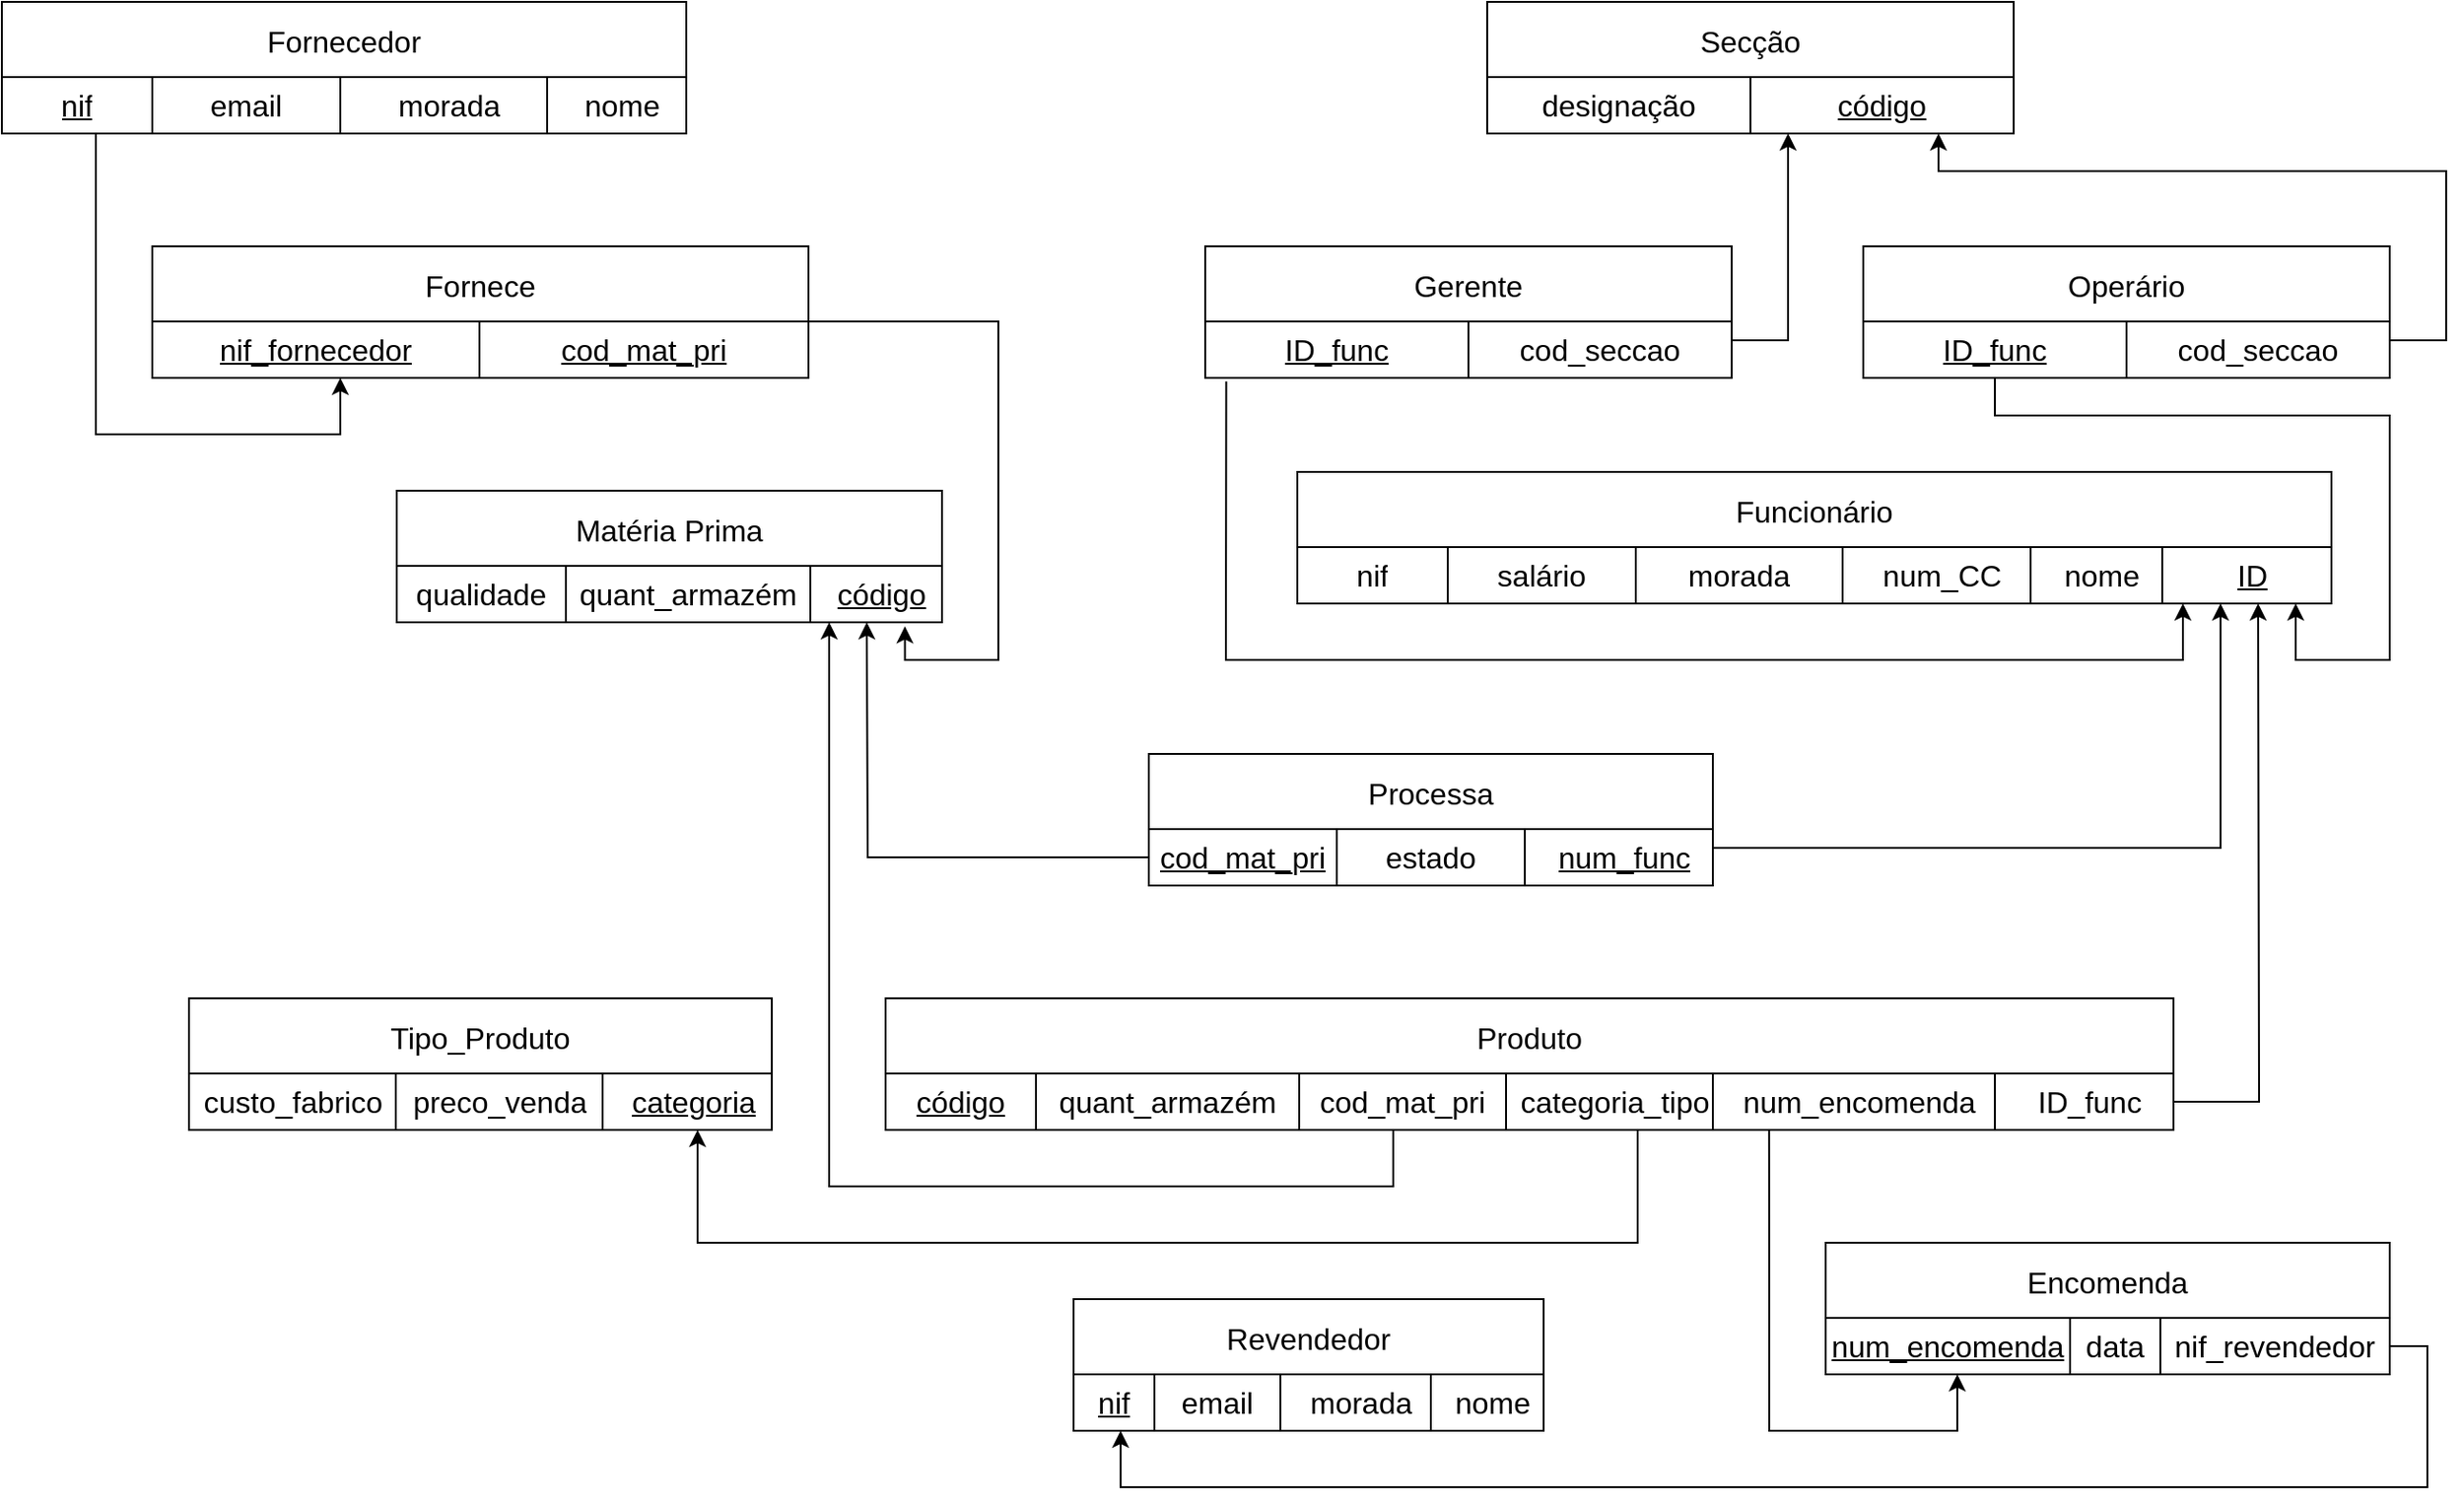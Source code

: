 <mxfile version="21.1.2" type="device">
  <diagram name="Page-1" id="90a13364-a465-7bf4-72fc-28e22215d7a0">
    <mxGraphModel dx="1909" dy="1189" grid="1" gridSize="10" guides="1" tooltips="1" connect="1" arrows="1" fold="1" page="1" pageScale="1.5" pageWidth="1169" pageHeight="826" background="#ffffff" math="0" shadow="0">
      <root>
        <mxCell id="0" style=";html=1;" />
        <mxCell id="1" style=";html=1;" parent="0" />
        <mxCell id="JYWfzIlgHDYgauxIaSez-1" value="Fornecedor" style="shape=table;startSize=40;container=1;collapsible=0;childLayout=tableLayout;fixedRows=1;rowLines=0;fontStyle=0;strokeColor=default;fontSize=16;" parent="1" vertex="1">
          <mxGeometry x="120" y="70" width="364" height="70" as="geometry" />
        </mxCell>
        <mxCell id="JYWfzIlgHDYgauxIaSez-2" value="" style="shape=tableRow;horizontal=0;startSize=0;swimlaneHead=0;swimlaneBody=0;top=0;left=0;bottom=0;right=0;collapsible=0;dropTarget=0;fillColor=none;points=[[0,0.5],[1,0.5]];portConstraint=eastwest;strokeColor=inherit;fontSize=16;" parent="JYWfzIlgHDYgauxIaSez-1" vertex="1">
          <mxGeometry y="40" width="364" height="30" as="geometry" />
        </mxCell>
        <mxCell id="pu5xrx0_DN7eYfLpeFKv-1" value="&lt;u&gt;nif&lt;/u&gt;" style="shape=partialRectangle;html=1;whiteSpace=wrap;connectable=0;fillColor=none;top=0;left=0;bottom=0;right=0;overflow=hidden;pointerEvents=1;strokeColor=inherit;fontSize=16;align=center;" parent="JYWfzIlgHDYgauxIaSez-2" vertex="1">
          <mxGeometry width="80" height="30" as="geometry">
            <mxRectangle width="80" height="30" as="alternateBounds" />
          </mxGeometry>
        </mxCell>
        <mxCell id="JYWfzIlgHDYgauxIaSez-3" value="email" style="shape=partialRectangle;html=1;whiteSpace=wrap;connectable=0;fillColor=none;top=0;left=0;bottom=0;right=0;overflow=hidden;pointerEvents=1;strokeColor=inherit;fontSize=16;align=center;" parent="JYWfzIlgHDYgauxIaSez-2" vertex="1">
          <mxGeometry x="80" width="100" height="30" as="geometry">
            <mxRectangle width="100" height="30" as="alternateBounds" />
          </mxGeometry>
        </mxCell>
        <mxCell id="JYWfzIlgHDYgauxIaSez-4" value="morada" style="shape=partialRectangle;html=1;whiteSpace=wrap;connectable=0;fillColor=none;top=0;left=0;bottom=0;right=0;align=center;spacingLeft=6;overflow=hidden;strokeColor=inherit;fontSize=16;" parent="JYWfzIlgHDYgauxIaSez-2" vertex="1">
          <mxGeometry x="180" width="110" height="30" as="geometry">
            <mxRectangle width="110" height="30" as="alternateBounds" />
          </mxGeometry>
        </mxCell>
        <mxCell id="JYWfzIlgHDYgauxIaSez-5" value="&lt;div align=&quot;center&quot;&gt;nome&lt;/div&gt;" style="shape=partialRectangle;html=1;whiteSpace=wrap;connectable=0;fillColor=none;top=0;left=0;bottom=0;right=0;align=center;spacingLeft=6;overflow=hidden;strokeColor=inherit;fontSize=16;" parent="JYWfzIlgHDYgauxIaSez-2" vertex="1">
          <mxGeometry x="290" width="74" height="30" as="geometry">
            <mxRectangle width="74" height="30" as="alternateBounds" />
          </mxGeometry>
        </mxCell>
        <mxCell id="pu5xrx0_DN7eYfLpeFKv-2" value="Revendedor" style="shape=table;startSize=40;container=1;collapsible=0;childLayout=tableLayout;fixedRows=1;rowLines=0;fontStyle=0;strokeColor=default;fontSize=16;" parent="1" vertex="1">
          <mxGeometry x="690" y="760" width="250" height="70" as="geometry" />
        </mxCell>
        <mxCell id="pu5xrx0_DN7eYfLpeFKv-3" value="" style="shape=tableRow;horizontal=0;startSize=0;swimlaneHead=0;swimlaneBody=0;top=0;left=0;bottom=0;right=0;collapsible=0;dropTarget=0;fillColor=none;points=[[0,0.5],[1,0.5]];portConstraint=eastwest;strokeColor=inherit;fontSize=16;" parent="pu5xrx0_DN7eYfLpeFKv-2" vertex="1">
          <mxGeometry y="40" width="250" height="30" as="geometry" />
        </mxCell>
        <mxCell id="pu5xrx0_DN7eYfLpeFKv-4" value="&lt;u&gt;nif&lt;/u&gt;" style="shape=partialRectangle;html=1;whiteSpace=wrap;connectable=0;fillColor=none;top=0;left=0;bottom=0;right=0;overflow=hidden;pointerEvents=1;strokeColor=inherit;fontSize=16;align=center;" parent="pu5xrx0_DN7eYfLpeFKv-3" vertex="1">
          <mxGeometry width="43" height="30" as="geometry">
            <mxRectangle width="43" height="30" as="alternateBounds" />
          </mxGeometry>
        </mxCell>
        <mxCell id="pu5xrx0_DN7eYfLpeFKv-5" value="email" style="shape=partialRectangle;html=1;whiteSpace=wrap;connectable=0;fillColor=none;top=0;left=0;bottom=0;right=0;overflow=hidden;pointerEvents=1;strokeColor=inherit;fontSize=16;align=center;" parent="pu5xrx0_DN7eYfLpeFKv-3" vertex="1">
          <mxGeometry x="43" width="67" height="30" as="geometry">
            <mxRectangle width="67" height="30" as="alternateBounds" />
          </mxGeometry>
        </mxCell>
        <mxCell id="pu5xrx0_DN7eYfLpeFKv-6" value="morada" style="shape=partialRectangle;html=1;whiteSpace=wrap;connectable=0;fillColor=none;top=0;left=0;bottom=0;right=0;align=center;spacingLeft=6;overflow=hidden;strokeColor=inherit;fontSize=16;" parent="pu5xrx0_DN7eYfLpeFKv-3" vertex="1">
          <mxGeometry x="110" width="80" height="30" as="geometry">
            <mxRectangle width="80" height="30" as="alternateBounds" />
          </mxGeometry>
        </mxCell>
        <mxCell id="pu5xrx0_DN7eYfLpeFKv-7" value="nome" style="shape=partialRectangle;html=1;whiteSpace=wrap;connectable=0;fillColor=none;top=0;left=0;bottom=0;right=0;align=center;spacingLeft=6;overflow=hidden;strokeColor=inherit;fontSize=16;" parent="pu5xrx0_DN7eYfLpeFKv-3" vertex="1">
          <mxGeometry x="190" width="60" height="30" as="geometry">
            <mxRectangle width="60" height="30" as="alternateBounds" />
          </mxGeometry>
        </mxCell>
        <mxCell id="pu5xrx0_DN7eYfLpeFKv-8" value="Encomenda" style="shape=table;startSize=40;container=1;collapsible=0;childLayout=tableLayout;fixedRows=1;rowLines=0;fontStyle=0;strokeColor=default;fontSize=16;" parent="1" vertex="1">
          <mxGeometry x="1090" y="730" width="300" height="70" as="geometry" />
        </mxCell>
        <mxCell id="pu5xrx0_DN7eYfLpeFKv-9" value="" style="shape=tableRow;horizontal=0;startSize=0;swimlaneHead=0;swimlaneBody=0;top=0;left=0;bottom=0;right=0;collapsible=0;dropTarget=0;fillColor=none;points=[[0,0.5],[1,0.5]];portConstraint=eastwest;strokeColor=inherit;fontSize=16;" parent="pu5xrx0_DN7eYfLpeFKv-8" vertex="1">
          <mxGeometry y="40" width="300" height="30" as="geometry" />
        </mxCell>
        <mxCell id="pu5xrx0_DN7eYfLpeFKv-10" value="&lt;u&gt;num_encomenda&lt;/u&gt;" style="shape=partialRectangle;html=1;whiteSpace=wrap;connectable=0;fillColor=none;top=0;left=0;bottom=0;right=0;overflow=hidden;pointerEvents=1;strokeColor=inherit;fontSize=16;align=center;" parent="pu5xrx0_DN7eYfLpeFKv-9" vertex="1">
          <mxGeometry width="130" height="30" as="geometry">
            <mxRectangle width="130" height="30" as="alternateBounds" />
          </mxGeometry>
        </mxCell>
        <mxCell id="pu5xrx0_DN7eYfLpeFKv-11" value="data" style="shape=partialRectangle;html=1;whiteSpace=wrap;connectable=0;fillColor=none;top=0;left=0;bottom=0;right=0;overflow=hidden;pointerEvents=1;strokeColor=inherit;fontSize=16;align=center;" parent="pu5xrx0_DN7eYfLpeFKv-9" vertex="1">
          <mxGeometry x="130" width="48" height="30" as="geometry">
            <mxRectangle width="48" height="30" as="alternateBounds" />
          </mxGeometry>
        </mxCell>
        <mxCell id="pu5xrx0_DN7eYfLpeFKv-69" value="nif_revendedor" style="shape=partialRectangle;html=1;whiteSpace=wrap;connectable=0;fillColor=none;top=0;left=0;bottom=0;right=0;overflow=hidden;pointerEvents=1;strokeColor=inherit;fontSize=16;align=center;" parent="pu5xrx0_DN7eYfLpeFKv-9" vertex="1">
          <mxGeometry x="178" width="122" height="30" as="geometry">
            <mxRectangle width="122" height="30" as="alternateBounds" />
          </mxGeometry>
        </mxCell>
        <mxCell id="pu5xrx0_DN7eYfLpeFKv-21" value="Secção" style="shape=table;startSize=40;container=1;collapsible=0;childLayout=tableLayout;fixedRows=1;rowLines=0;fontStyle=0;strokeColor=default;fontSize=16;" parent="1" vertex="1">
          <mxGeometry x="910" y="70" width="280" height="70" as="geometry" />
        </mxCell>
        <mxCell id="pu5xrx0_DN7eYfLpeFKv-22" value="" style="shape=tableRow;horizontal=0;startSize=0;swimlaneHead=0;swimlaneBody=0;top=0;left=0;bottom=0;right=0;collapsible=0;dropTarget=0;fillColor=none;points=[[0,0.5],[1,0.5]];portConstraint=eastwest;strokeColor=inherit;fontSize=16;" parent="pu5xrx0_DN7eYfLpeFKv-21" vertex="1">
          <mxGeometry y="40" width="280" height="30" as="geometry" />
        </mxCell>
        <mxCell id="pu5xrx0_DN7eYfLpeFKv-23" value="designação" style="shape=partialRectangle;html=1;whiteSpace=wrap;connectable=0;fillColor=none;top=0;left=0;bottom=0;right=0;overflow=hidden;pointerEvents=1;strokeColor=inherit;fontSize=16;align=center;" parent="pu5xrx0_DN7eYfLpeFKv-22" vertex="1">
          <mxGeometry width="140" height="30" as="geometry">
            <mxRectangle width="140" height="30" as="alternateBounds" />
          </mxGeometry>
        </mxCell>
        <mxCell id="pu5xrx0_DN7eYfLpeFKv-24" value="&lt;u&gt;código&lt;/u&gt;" style="shape=partialRectangle;html=1;whiteSpace=wrap;connectable=0;fillColor=none;top=0;left=0;bottom=0;right=0;overflow=hidden;pointerEvents=1;strokeColor=inherit;fontSize=16;align=center;" parent="pu5xrx0_DN7eYfLpeFKv-22" vertex="1">
          <mxGeometry x="140" width="140" height="30" as="geometry">
            <mxRectangle width="140" height="30" as="alternateBounds" />
          </mxGeometry>
        </mxCell>
        <mxCell id="pu5xrx0_DN7eYfLpeFKv-32" value="Funcionário" style="shape=table;startSize=40;container=1;collapsible=0;childLayout=tableLayout;fixedRows=1;rowLines=0;fontStyle=0;strokeColor=default;fontSize=16;" parent="1" vertex="1">
          <mxGeometry x="809" y="320" width="550" height="70" as="geometry" />
        </mxCell>
        <mxCell id="pu5xrx0_DN7eYfLpeFKv-33" value="" style="shape=tableRow;horizontal=0;startSize=0;swimlaneHead=0;swimlaneBody=0;top=0;left=0;bottom=0;right=0;collapsible=0;dropTarget=0;fillColor=none;points=[[0,0.5],[1,0.5]];portConstraint=eastwest;strokeColor=inherit;fontSize=16;" parent="pu5xrx0_DN7eYfLpeFKv-32" vertex="1">
          <mxGeometry y="40" width="550" height="30" as="geometry" />
        </mxCell>
        <mxCell id="pu5xrx0_DN7eYfLpeFKv-34" value="nif" style="shape=partialRectangle;html=1;whiteSpace=wrap;connectable=0;fillColor=none;top=0;left=0;bottom=0;right=0;overflow=hidden;pointerEvents=1;strokeColor=inherit;fontSize=16;align=center;" parent="pu5xrx0_DN7eYfLpeFKv-33" vertex="1">
          <mxGeometry width="80" height="30" as="geometry">
            <mxRectangle width="80" height="30" as="alternateBounds" />
          </mxGeometry>
        </mxCell>
        <mxCell id="pu5xrx0_DN7eYfLpeFKv-35" value="salário" style="shape=partialRectangle;html=1;whiteSpace=wrap;connectable=0;fillColor=none;top=0;left=0;bottom=0;right=0;overflow=hidden;pointerEvents=1;strokeColor=inherit;fontSize=16;align=center;" parent="pu5xrx0_DN7eYfLpeFKv-33" vertex="1">
          <mxGeometry x="80" width="100" height="30" as="geometry">
            <mxRectangle width="100" height="30" as="alternateBounds" />
          </mxGeometry>
        </mxCell>
        <mxCell id="pu5xrx0_DN7eYfLpeFKv-36" value="morada" style="shape=partialRectangle;html=1;whiteSpace=wrap;connectable=0;fillColor=none;top=0;left=0;bottom=0;right=0;overflow=hidden;pointerEvents=1;strokeColor=inherit;fontSize=16;align=center;" parent="pu5xrx0_DN7eYfLpeFKv-33" vertex="1">
          <mxGeometry x="180" width="110" height="30" as="geometry">
            <mxRectangle width="110" height="30" as="alternateBounds" />
          </mxGeometry>
        </mxCell>
        <mxCell id="pu5xrx0_DN7eYfLpeFKv-37" value="num_CC" style="shape=partialRectangle;html=1;whiteSpace=wrap;connectable=0;fillColor=none;top=0;left=0;bottom=0;right=0;align=center;spacingLeft=6;overflow=hidden;strokeColor=inherit;fontSize=16;" parent="pu5xrx0_DN7eYfLpeFKv-33" vertex="1">
          <mxGeometry x="290" width="100" height="30" as="geometry">
            <mxRectangle width="100" height="30" as="alternateBounds" />
          </mxGeometry>
        </mxCell>
        <mxCell id="pu5xrx0_DN7eYfLpeFKv-38" value="&lt;div align=&quot;center&quot;&gt;nome&lt;/div&gt;" style="shape=partialRectangle;html=1;whiteSpace=wrap;connectable=0;fillColor=none;top=0;left=0;bottom=0;right=0;align=center;spacingLeft=6;overflow=hidden;strokeColor=inherit;fontSize=16;" parent="pu5xrx0_DN7eYfLpeFKv-33" vertex="1">
          <mxGeometry x="390" width="70" height="30" as="geometry">
            <mxRectangle width="70" height="30" as="alternateBounds" />
          </mxGeometry>
        </mxCell>
        <mxCell id="pu5xrx0_DN7eYfLpeFKv-39" value="&lt;div align=&quot;center&quot;&gt;&lt;u&gt;ID&lt;/u&gt;&lt;/div&gt;" style="shape=partialRectangle;html=1;whiteSpace=wrap;connectable=0;fillColor=none;top=0;left=0;bottom=0;right=0;align=center;spacingLeft=6;overflow=hidden;strokeColor=inherit;fontSize=16;" parent="pu5xrx0_DN7eYfLpeFKv-33" vertex="1">
          <mxGeometry x="460" width="90" height="30" as="geometry">
            <mxRectangle width="90" height="30" as="alternateBounds" />
          </mxGeometry>
        </mxCell>
        <mxCell id="pu5xrx0_DN7eYfLpeFKv-40" value="Matéria Prima" style="shape=table;startSize=40;container=1;collapsible=0;childLayout=tableLayout;fixedRows=1;rowLines=0;fontStyle=0;strokeColor=default;fontSize=16;" parent="1" vertex="1">
          <mxGeometry x="330" y="330" width="290" height="70" as="geometry" />
        </mxCell>
        <mxCell id="pu5xrx0_DN7eYfLpeFKv-41" value="" style="shape=tableRow;horizontal=0;startSize=0;swimlaneHead=0;swimlaneBody=0;top=0;left=0;bottom=0;right=0;collapsible=0;dropTarget=0;fillColor=none;points=[[0,0.5],[1,0.5]];portConstraint=eastwest;strokeColor=inherit;fontSize=16;" parent="pu5xrx0_DN7eYfLpeFKv-40" vertex="1">
          <mxGeometry y="40" width="290" height="30" as="geometry" />
        </mxCell>
        <mxCell id="pu5xrx0_DN7eYfLpeFKv-42" value="qualidade" style="shape=partialRectangle;html=1;whiteSpace=wrap;connectable=0;fillColor=none;top=0;left=0;bottom=0;right=0;overflow=hidden;pointerEvents=1;strokeColor=inherit;fontSize=16;align=center;" parent="pu5xrx0_DN7eYfLpeFKv-41" vertex="1">
          <mxGeometry width="90" height="30" as="geometry">
            <mxRectangle width="90" height="30" as="alternateBounds" />
          </mxGeometry>
        </mxCell>
        <mxCell id="pu5xrx0_DN7eYfLpeFKv-43" value="quant_armazém" style="shape=partialRectangle;html=1;whiteSpace=wrap;connectable=0;fillColor=none;top=0;left=0;bottom=0;right=0;overflow=hidden;pointerEvents=1;strokeColor=inherit;fontSize=16;align=center;" parent="pu5xrx0_DN7eYfLpeFKv-41" vertex="1">
          <mxGeometry x="90" width="130" height="30" as="geometry">
            <mxRectangle width="130" height="30" as="alternateBounds" />
          </mxGeometry>
        </mxCell>
        <mxCell id="pu5xrx0_DN7eYfLpeFKv-44" value="&lt;u&gt;código&lt;/u&gt;" style="shape=partialRectangle;html=1;whiteSpace=wrap;connectable=0;fillColor=none;top=0;left=0;bottom=0;right=0;align=center;spacingLeft=6;overflow=hidden;strokeColor=inherit;fontSize=16;" parent="pu5xrx0_DN7eYfLpeFKv-41" vertex="1">
          <mxGeometry x="220" width="70" height="30" as="geometry">
            <mxRectangle width="70" height="30" as="alternateBounds" />
          </mxGeometry>
        </mxCell>
        <mxCell id="pu5xrx0_DN7eYfLpeFKv-54" value="Processa" style="shape=table;startSize=40;container=1;collapsible=0;childLayout=tableLayout;fixedRows=1;rowLines=0;fontStyle=0;strokeColor=default;fontSize=16;" parent="1" vertex="1">
          <mxGeometry x="730" y="470" width="300" height="70" as="geometry" />
        </mxCell>
        <mxCell id="pu5xrx0_DN7eYfLpeFKv-55" value="" style="shape=tableRow;horizontal=0;startSize=0;swimlaneHead=0;swimlaneBody=0;top=0;left=0;bottom=0;right=0;collapsible=0;dropTarget=0;fillColor=none;points=[[0,0.5],[1,0.5]];portConstraint=eastwest;strokeColor=inherit;fontSize=16;" parent="pu5xrx0_DN7eYfLpeFKv-54" vertex="1">
          <mxGeometry y="40" width="300" height="30" as="geometry" />
        </mxCell>
        <mxCell id="pu5xrx0_DN7eYfLpeFKv-56" value="&lt;u&gt;cod_mat_pri&lt;/u&gt;" style="shape=partialRectangle;html=1;whiteSpace=wrap;connectable=0;fillColor=none;top=0;left=0;bottom=0;right=0;overflow=hidden;pointerEvents=1;strokeColor=inherit;fontSize=16;align=center;" parent="pu5xrx0_DN7eYfLpeFKv-55" vertex="1">
          <mxGeometry width="100" height="30" as="geometry">
            <mxRectangle width="100" height="30" as="alternateBounds" />
          </mxGeometry>
        </mxCell>
        <mxCell id="pu5xrx0_DN7eYfLpeFKv-57" value="estado" style="shape=partialRectangle;html=1;whiteSpace=wrap;connectable=0;fillColor=none;top=0;left=0;bottom=0;right=0;overflow=hidden;pointerEvents=1;strokeColor=inherit;fontSize=16;align=center;" parent="pu5xrx0_DN7eYfLpeFKv-55" vertex="1">
          <mxGeometry x="100" width="100" height="30" as="geometry">
            <mxRectangle width="100" height="30" as="alternateBounds" />
          </mxGeometry>
        </mxCell>
        <mxCell id="pu5xrx0_DN7eYfLpeFKv-58" value="&lt;u&gt;num_func&lt;/u&gt;" style="shape=partialRectangle;html=1;whiteSpace=wrap;connectable=0;fillColor=none;top=0;left=0;bottom=0;right=0;align=center;spacingLeft=6;overflow=hidden;strokeColor=inherit;fontSize=16;" parent="pu5xrx0_DN7eYfLpeFKv-55" vertex="1">
          <mxGeometry x="200" width="100" height="30" as="geometry">
            <mxRectangle width="100" height="30" as="alternateBounds" />
          </mxGeometry>
        </mxCell>
        <mxCell id="pu5xrx0_DN7eYfLpeFKv-59" value="Gerente" style="shape=table;startSize=40;container=1;collapsible=0;childLayout=tableLayout;fixedRows=1;rowLines=0;fontStyle=0;strokeColor=default;fontSize=16;" parent="1" vertex="1">
          <mxGeometry x="760" y="200" width="280" height="70" as="geometry" />
        </mxCell>
        <mxCell id="pu5xrx0_DN7eYfLpeFKv-60" value="" style="shape=tableRow;horizontal=0;startSize=0;swimlaneHead=0;swimlaneBody=0;top=0;left=0;bottom=0;right=0;collapsible=0;dropTarget=0;fillColor=none;points=[[0,0.5],[1,0.5]];portConstraint=eastwest;strokeColor=inherit;fontSize=16;" parent="pu5xrx0_DN7eYfLpeFKv-59" vertex="1">
          <mxGeometry y="40" width="280" height="30" as="geometry" />
        </mxCell>
        <mxCell id="pu5xrx0_DN7eYfLpeFKv-61" value="&lt;u&gt;ID_func&lt;/u&gt;" style="shape=partialRectangle;html=1;whiteSpace=wrap;connectable=0;fillColor=none;top=0;left=0;bottom=0;right=0;overflow=hidden;pointerEvents=1;strokeColor=inherit;fontSize=16;align=center;" parent="pu5xrx0_DN7eYfLpeFKv-60" vertex="1">
          <mxGeometry width="140" height="30" as="geometry">
            <mxRectangle width="140" height="30" as="alternateBounds" />
          </mxGeometry>
        </mxCell>
        <mxCell id="pu5xrx0_DN7eYfLpeFKv-62" value="cod_seccao" style="shape=partialRectangle;html=1;whiteSpace=wrap;connectable=0;fillColor=none;top=0;left=0;bottom=0;right=0;overflow=hidden;pointerEvents=1;strokeColor=inherit;fontSize=16;align=center;" parent="pu5xrx0_DN7eYfLpeFKv-60" vertex="1">
          <mxGeometry x="140" width="140" height="30" as="geometry">
            <mxRectangle width="140" height="30" as="alternateBounds" />
          </mxGeometry>
        </mxCell>
        <mxCell id="w_JXF_L3tK3iDoOa67MP-25" style="edgeStyle=orthogonalEdgeStyle;rounded=0;orthogonalLoop=1;jettySize=auto;html=1;exitX=1;exitY=0.75;exitDx=0;exitDy=0;" edge="1" parent="1" source="pu5xrx0_DN7eYfLpeFKv-63">
          <mxGeometry relative="1" as="geometry">
            <mxPoint x="1150" y="140" as="targetPoint" />
            <Array as="points">
              <mxPoint x="1390" y="250" />
              <mxPoint x="1420" y="250" />
              <mxPoint x="1420" y="160" />
              <mxPoint x="1150" y="160" />
            </Array>
          </mxGeometry>
        </mxCell>
        <mxCell id="pu5xrx0_DN7eYfLpeFKv-63" value="Operário" style="shape=table;startSize=40;container=1;collapsible=0;childLayout=tableLayout;fixedRows=1;rowLines=0;fontStyle=0;strokeColor=default;fontSize=16;" parent="1" vertex="1">
          <mxGeometry x="1110" y="200" width="280" height="70" as="geometry" />
        </mxCell>
        <mxCell id="pu5xrx0_DN7eYfLpeFKv-64" value="" style="shape=tableRow;horizontal=0;startSize=0;swimlaneHead=0;swimlaneBody=0;top=0;left=0;bottom=0;right=0;collapsible=0;dropTarget=0;fillColor=none;points=[[0,0.5],[1,0.5]];portConstraint=eastwest;strokeColor=inherit;fontSize=16;" parent="pu5xrx0_DN7eYfLpeFKv-63" vertex="1">
          <mxGeometry y="40" width="280" height="30" as="geometry" />
        </mxCell>
        <mxCell id="pu5xrx0_DN7eYfLpeFKv-65" value="&lt;u&gt;ID_func&lt;/u&gt;" style="shape=partialRectangle;html=1;whiteSpace=wrap;connectable=0;fillColor=none;top=0;left=0;bottom=0;right=0;overflow=hidden;pointerEvents=1;strokeColor=inherit;fontSize=16;align=center;" parent="pu5xrx0_DN7eYfLpeFKv-64" vertex="1">
          <mxGeometry width="140" height="30" as="geometry">
            <mxRectangle width="140" height="30" as="alternateBounds" />
          </mxGeometry>
        </mxCell>
        <mxCell id="pu5xrx0_DN7eYfLpeFKv-66" value="cod_seccao" style="shape=partialRectangle;html=1;whiteSpace=wrap;connectable=0;fillColor=none;top=0;left=0;bottom=0;right=0;overflow=hidden;pointerEvents=1;strokeColor=inherit;fontSize=16;align=center;" parent="pu5xrx0_DN7eYfLpeFKv-64" vertex="1">
          <mxGeometry x="140" width="140" height="30" as="geometry">
            <mxRectangle width="140" height="30" as="alternateBounds" />
          </mxGeometry>
        </mxCell>
        <mxCell id="pu5xrx0_DN7eYfLpeFKv-72" value="Fornece" style="shape=table;startSize=40;container=1;collapsible=0;childLayout=tableLayout;fixedRows=1;rowLines=0;fontStyle=0;strokeColor=default;fontSize=16;" parent="1" vertex="1">
          <mxGeometry x="200" y="200" width="349" height="70" as="geometry" />
        </mxCell>
        <mxCell id="pu5xrx0_DN7eYfLpeFKv-73" value="" style="shape=tableRow;horizontal=0;startSize=0;swimlaneHead=0;swimlaneBody=0;top=0;left=0;bottom=0;right=0;collapsible=0;dropTarget=0;fillColor=none;points=[[0,0.5],[1,0.5]];portConstraint=eastwest;strokeColor=inherit;fontSize=16;" parent="pu5xrx0_DN7eYfLpeFKv-72" vertex="1">
          <mxGeometry y="40" width="349" height="30" as="geometry" />
        </mxCell>
        <mxCell id="pu5xrx0_DN7eYfLpeFKv-74" value="&lt;u&gt;nif_fornecedor&lt;/u&gt;" style="shape=partialRectangle;html=1;whiteSpace=wrap;connectable=0;fillColor=none;top=0;left=0;bottom=0;right=0;overflow=hidden;pointerEvents=1;strokeColor=inherit;fontSize=16;align=center;" parent="pu5xrx0_DN7eYfLpeFKv-73" vertex="1">
          <mxGeometry width="174" height="30" as="geometry">
            <mxRectangle width="174" height="30" as="alternateBounds" />
          </mxGeometry>
        </mxCell>
        <mxCell id="pu5xrx0_DN7eYfLpeFKv-75" value="&lt;u&gt;cod_mat_pri&lt;/u&gt;" style="shape=partialRectangle;html=1;whiteSpace=wrap;connectable=0;fillColor=none;top=0;left=0;bottom=0;right=0;overflow=hidden;pointerEvents=1;strokeColor=inherit;fontSize=16;align=center;" parent="pu5xrx0_DN7eYfLpeFKv-73" vertex="1">
          <mxGeometry x="174" width="175" height="30" as="geometry">
            <mxRectangle width="175" height="30" as="alternateBounds" />
          </mxGeometry>
        </mxCell>
        <mxCell id="pu5xrx0_DN7eYfLpeFKv-77" value="" style="endArrow=classic;html=1;rounded=0;" parent="1" edge="1">
          <mxGeometry width="50" height="50" relative="1" as="geometry">
            <mxPoint x="170" y="140" as="sourcePoint" />
            <mxPoint x="300" y="270" as="targetPoint" />
            <Array as="points">
              <mxPoint x="170" y="210" />
              <mxPoint x="170" y="300" />
              <mxPoint x="230" y="300" />
              <mxPoint x="300" y="300" />
            </Array>
          </mxGeometry>
        </mxCell>
        <mxCell id="pu5xrx0_DN7eYfLpeFKv-79" value="" style="endArrow=classic;html=1;rounded=0;" parent="1" edge="1">
          <mxGeometry width="50" height="50" relative="1" as="geometry">
            <mxPoint x="1040" y="250" as="sourcePoint" />
            <mxPoint x="1070" y="140" as="targetPoint" />
            <Array as="points">
              <mxPoint x="1070" y="250" />
              <mxPoint x="1070" y="160" />
              <mxPoint x="1070" y="140" />
            </Array>
          </mxGeometry>
        </mxCell>
        <mxCell id="pu5xrx0_DN7eYfLpeFKv-85" value="" style="endArrow=classic;html=1;rounded=0;exitX=0.25;exitY=1;exitDx=0;exitDy=0;" parent="1" source="pu5xrx0_DN7eYfLpeFKv-63" edge="1">
          <mxGeometry width="50" height="50" relative="1" as="geometry">
            <mxPoint x="1420" y="410" as="sourcePoint" />
            <mxPoint x="1340" y="390" as="targetPoint" />
            <Array as="points">
              <mxPoint x="1180" y="290" />
              <mxPoint x="1280" y="290" />
              <mxPoint x="1390" y="290" />
              <mxPoint x="1390" y="420" />
              <mxPoint x="1360" y="420" />
              <mxPoint x="1340" y="420" />
            </Array>
          </mxGeometry>
        </mxCell>
        <mxCell id="pu5xrx0_DN7eYfLpeFKv-86" value="" style="endArrow=classic;html=1;rounded=0;exitX=0.04;exitY=1.061;exitDx=0;exitDy=0;exitPerimeter=0;" parent="1" source="pu5xrx0_DN7eYfLpeFKv-60" edge="1">
          <mxGeometry width="50" height="50" relative="1" as="geometry">
            <mxPoint x="800" y="270" as="sourcePoint" />
            <mxPoint x="1280" y="390" as="targetPoint" />
            <Array as="points">
              <mxPoint x="771" y="420" />
              <mxPoint x="1030" y="420" />
              <mxPoint x="1280" y="420" />
            </Array>
          </mxGeometry>
        </mxCell>
        <mxCell id="pu5xrx0_DN7eYfLpeFKv-90" value="" style="endArrow=classic;html=1;rounded=0;exitX=0.686;exitY=1;exitDx=0;exitDy=0;exitPerimeter=0;" parent="1" source="w_JXF_L3tK3iDoOa67MP-14" edge="1">
          <mxGeometry width="50" height="50" relative="1" as="geometry">
            <mxPoint x="1061" y="673" as="sourcePoint" />
            <mxPoint x="1160" y="800" as="targetPoint" />
            <Array as="points">
              <mxPoint x="1060" y="750" />
              <mxPoint x="1060" y="830" />
              <mxPoint x="1160" y="830" />
            </Array>
          </mxGeometry>
        </mxCell>
        <mxCell id="pu5xrx0_DN7eYfLpeFKv-91" value="" style="endArrow=classic;html=1;rounded=0;" parent="1" edge="1">
          <mxGeometry width="50" height="50" relative="1" as="geometry">
            <mxPoint x="860" y="670" as="sourcePoint" />
            <mxPoint x="560" y="400" as="targetPoint" />
            <Array as="points">
              <mxPoint x="860" y="700" />
              <mxPoint x="560" y="700" />
              <mxPoint x="560" y="550" />
              <mxPoint x="560" y="420" />
            </Array>
          </mxGeometry>
        </mxCell>
        <mxCell id="w_JXF_L3tK3iDoOa67MP-1" value="Tipo_Produto" style="shape=table;startSize=40;container=1;collapsible=0;childLayout=tableLayout;fixedRows=1;rowLines=0;fontStyle=0;strokeColor=default;fontSize=16;" vertex="1" parent="1">
          <mxGeometry x="219.5" y="600" width="310" height="70" as="geometry" />
        </mxCell>
        <mxCell id="w_JXF_L3tK3iDoOa67MP-2" value="" style="shape=tableRow;horizontal=0;startSize=0;swimlaneHead=0;swimlaneBody=0;top=0;left=0;bottom=0;right=0;collapsible=0;dropTarget=0;fillColor=none;points=[[0,0.5],[1,0.5]];portConstraint=eastwest;strokeColor=inherit;fontSize=16;" vertex="1" parent="w_JXF_L3tK3iDoOa67MP-1">
          <mxGeometry y="40" width="310" height="30" as="geometry" />
        </mxCell>
        <mxCell id="w_JXF_L3tK3iDoOa67MP-3" value="custo_fabrico" style="shape=partialRectangle;html=1;whiteSpace=wrap;connectable=0;fillColor=none;top=0;left=0;bottom=0;right=0;overflow=hidden;pointerEvents=1;strokeColor=inherit;fontSize=16;align=center;" vertex="1" parent="w_JXF_L3tK3iDoOa67MP-2">
          <mxGeometry width="110" height="30" as="geometry">
            <mxRectangle width="110" height="30" as="alternateBounds" />
          </mxGeometry>
        </mxCell>
        <mxCell id="w_JXF_L3tK3iDoOa67MP-4" value="preco_venda" style="shape=partialRectangle;html=1;whiteSpace=wrap;connectable=0;fillColor=none;top=0;left=0;bottom=0;right=0;overflow=hidden;pointerEvents=1;strokeColor=inherit;fontSize=16;align=center;" vertex="1" parent="w_JXF_L3tK3iDoOa67MP-2">
          <mxGeometry x="110" width="110" height="30" as="geometry">
            <mxRectangle width="110" height="30" as="alternateBounds" />
          </mxGeometry>
        </mxCell>
        <mxCell id="w_JXF_L3tK3iDoOa67MP-5" value="&lt;u&gt;categoria&lt;/u&gt;" style="shape=partialRectangle;html=1;whiteSpace=wrap;connectable=0;fillColor=none;top=0;left=0;bottom=0;right=0;align=center;spacingLeft=6;overflow=hidden;strokeColor=inherit;fontSize=16;" vertex="1" parent="w_JXF_L3tK3iDoOa67MP-2">
          <mxGeometry x="220" width="90" height="30" as="geometry">
            <mxRectangle width="90" height="30" as="alternateBounds" />
          </mxGeometry>
        </mxCell>
        <mxCell id="w_JXF_L3tK3iDoOa67MP-13" value="Produto" style="shape=table;startSize=40;container=1;collapsible=0;childLayout=tableLayout;fixedRows=1;rowLines=0;fontStyle=0;strokeColor=default;fontSize=16;" vertex="1" parent="1">
          <mxGeometry x="590" y="600" width="685" height="70" as="geometry" />
        </mxCell>
        <mxCell id="w_JXF_L3tK3iDoOa67MP-14" value="" style="shape=tableRow;horizontal=0;startSize=0;swimlaneHead=0;swimlaneBody=0;top=0;left=0;bottom=0;right=0;collapsible=0;dropTarget=0;fillColor=none;points=[[0,0.5],[1,0.5]];portConstraint=eastwest;strokeColor=inherit;fontSize=16;" vertex="1" parent="w_JXF_L3tK3iDoOa67MP-13">
          <mxGeometry y="40" width="685" height="30" as="geometry" />
        </mxCell>
        <mxCell id="w_JXF_L3tK3iDoOa67MP-15" value="&lt;u&gt;código&lt;/u&gt;" style="shape=partialRectangle;html=1;whiteSpace=wrap;connectable=0;fillColor=none;top=0;left=0;bottom=0;right=0;overflow=hidden;pointerEvents=1;strokeColor=inherit;fontSize=16;align=center;" vertex="1" parent="w_JXF_L3tK3iDoOa67MP-14">
          <mxGeometry width="80" height="30" as="geometry">
            <mxRectangle width="80" height="30" as="alternateBounds" />
          </mxGeometry>
        </mxCell>
        <mxCell id="w_JXF_L3tK3iDoOa67MP-16" value="quant_armazém" style="shape=partialRectangle;html=1;whiteSpace=wrap;connectable=0;fillColor=none;top=0;left=0;bottom=0;right=0;overflow=hidden;pointerEvents=1;strokeColor=inherit;fontSize=16;align=center;" vertex="1" parent="w_JXF_L3tK3iDoOa67MP-14">
          <mxGeometry x="80" width="140" height="30" as="geometry">
            <mxRectangle width="140" height="30" as="alternateBounds" />
          </mxGeometry>
        </mxCell>
        <mxCell id="w_JXF_L3tK3iDoOa67MP-17" value="cod_mat_pri" style="shape=partialRectangle;html=1;whiteSpace=wrap;connectable=0;fillColor=none;top=0;left=0;bottom=0;right=0;overflow=hidden;pointerEvents=1;strokeColor=inherit;fontSize=16;align=center;" vertex="1" parent="w_JXF_L3tK3iDoOa67MP-14">
          <mxGeometry x="220" width="110" height="30" as="geometry">
            <mxRectangle width="110" height="30" as="alternateBounds" />
          </mxGeometry>
        </mxCell>
        <mxCell id="w_JXF_L3tK3iDoOa67MP-18" value="categoria_tipo" style="shape=partialRectangle;html=1;whiteSpace=wrap;connectable=0;fillColor=none;top=0;left=0;bottom=0;right=0;align=center;spacingLeft=6;overflow=hidden;strokeColor=inherit;fontSize=16;" vertex="1" parent="w_JXF_L3tK3iDoOa67MP-14">
          <mxGeometry x="330" width="110" height="30" as="geometry">
            <mxRectangle width="110" height="30" as="alternateBounds" />
          </mxGeometry>
        </mxCell>
        <mxCell id="w_JXF_L3tK3iDoOa67MP-19" value="&lt;div align=&quot;center&quot;&gt;num_encomenda&lt;/div&gt;" style="shape=partialRectangle;html=1;whiteSpace=wrap;connectable=0;fillColor=none;top=0;left=0;bottom=0;right=0;align=center;spacingLeft=6;overflow=hidden;strokeColor=inherit;fontSize=16;" vertex="1" parent="w_JXF_L3tK3iDoOa67MP-14">
          <mxGeometry x="440" width="150" height="30" as="geometry">
            <mxRectangle width="150" height="30" as="alternateBounds" />
          </mxGeometry>
        </mxCell>
        <mxCell id="w_JXF_L3tK3iDoOa67MP-24" value="&lt;div align=&quot;center&quot;&gt;ID_func&lt;/div&gt;" style="shape=partialRectangle;html=1;whiteSpace=wrap;connectable=0;fillColor=none;top=0;left=0;bottom=0;right=0;align=center;spacingLeft=6;overflow=hidden;strokeColor=inherit;fontSize=16;" vertex="1" parent="w_JXF_L3tK3iDoOa67MP-14">
          <mxGeometry x="590" width="95" height="30" as="geometry">
            <mxRectangle width="95" height="30" as="alternateBounds" />
          </mxGeometry>
        </mxCell>
        <mxCell id="w_JXF_L3tK3iDoOa67MP-26" style="edgeStyle=orthogonalEdgeStyle;rounded=0;orthogonalLoop=1;jettySize=auto;html=1;exitX=1;exitY=0.5;exitDx=0;exitDy=0;" edge="1" parent="1" source="pu5xrx0_DN7eYfLpeFKv-55">
          <mxGeometry relative="1" as="geometry">
            <mxPoint x="1300" y="390" as="targetPoint" />
            <Array as="points">
              <mxPoint x="1030" y="520" />
              <mxPoint x="1300" y="520" />
            </Array>
          </mxGeometry>
        </mxCell>
        <mxCell id="w_JXF_L3tK3iDoOa67MP-27" style="edgeStyle=orthogonalEdgeStyle;rounded=0;orthogonalLoop=1;jettySize=auto;html=1;exitX=1;exitY=0.5;exitDx=0;exitDy=0;entryX=0.932;entryY=1.071;entryDx=0;entryDy=0;entryPerimeter=0;" edge="1" parent="1" source="pu5xrx0_DN7eYfLpeFKv-73" target="pu5xrx0_DN7eYfLpeFKv-41">
          <mxGeometry relative="1" as="geometry">
            <mxPoint x="600" y="420" as="targetPoint" />
            <Array as="points">
              <mxPoint x="549" y="240" />
              <mxPoint x="650" y="240" />
              <mxPoint x="650" y="420" />
              <mxPoint x="600" y="420" />
            </Array>
          </mxGeometry>
        </mxCell>
        <mxCell id="w_JXF_L3tK3iDoOa67MP-28" style="edgeStyle=orthogonalEdgeStyle;rounded=0;orthogonalLoop=1;jettySize=auto;html=1;exitX=0;exitY=0.5;exitDx=0;exitDy=0;" edge="1" parent="1" source="pu5xrx0_DN7eYfLpeFKv-55">
          <mxGeometry relative="1" as="geometry">
            <mxPoint x="580" y="400" as="targetPoint" />
          </mxGeometry>
        </mxCell>
        <mxCell id="w_JXF_L3tK3iDoOa67MP-29" style="edgeStyle=orthogonalEdgeStyle;rounded=0;orthogonalLoop=1;jettySize=auto;html=1;exitX=1;exitY=0.5;exitDx=0;exitDy=0;" edge="1" parent="1" source="w_JXF_L3tK3iDoOa67MP-14">
          <mxGeometry relative="1" as="geometry">
            <mxPoint x="1320" y="390" as="targetPoint" />
          </mxGeometry>
        </mxCell>
        <mxCell id="w_JXF_L3tK3iDoOa67MP-30" value="" style="endArrow=classic;html=1;rounded=0;" edge="1" parent="1">
          <mxGeometry width="50" height="50" relative="1" as="geometry">
            <mxPoint x="990" y="670" as="sourcePoint" />
            <mxPoint x="490" y="670" as="targetPoint" />
            <Array as="points">
              <mxPoint x="990" y="730" />
              <mxPoint x="490" y="730" />
              <mxPoint x="490" y="700" />
            </Array>
          </mxGeometry>
        </mxCell>
        <mxCell id="w_JXF_L3tK3iDoOa67MP-40" style="edgeStyle=orthogonalEdgeStyle;rounded=0;orthogonalLoop=1;jettySize=auto;html=1;exitX=1;exitY=0.5;exitDx=0;exitDy=0;" edge="1" parent="1" source="pu5xrx0_DN7eYfLpeFKv-9">
          <mxGeometry relative="1" as="geometry">
            <mxPoint x="715" y="830" as="targetPoint" />
            <Array as="points">
              <mxPoint x="1410" y="785" />
              <mxPoint x="1410" y="860" />
              <mxPoint x="715" y="860" />
            </Array>
          </mxGeometry>
        </mxCell>
      </root>
    </mxGraphModel>
  </diagram>
</mxfile>
